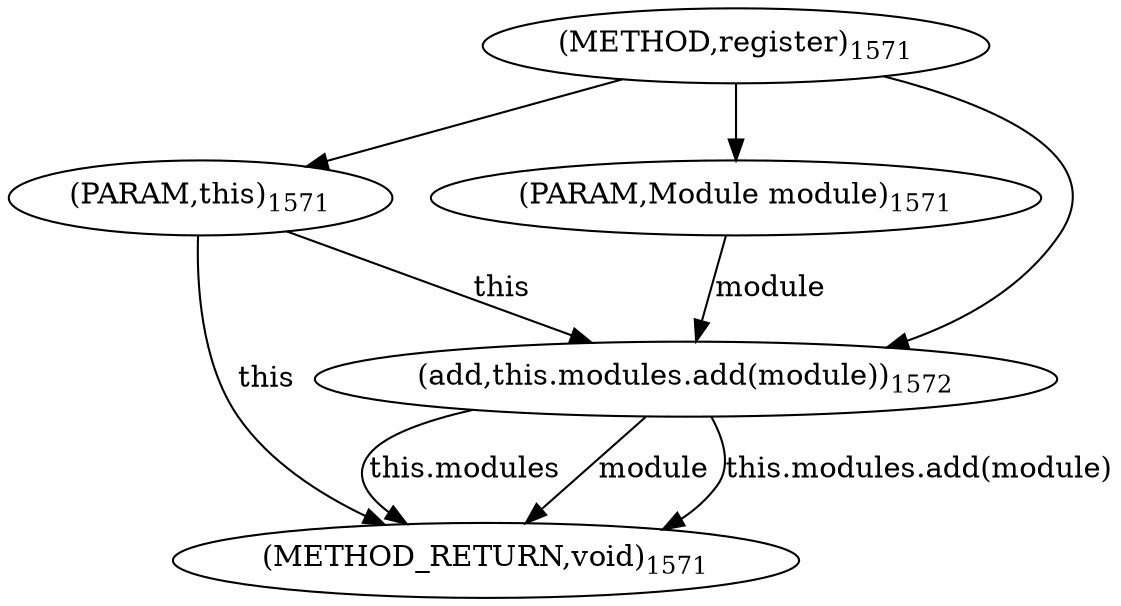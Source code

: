 digraph "register" {  
"4897" [label = <(METHOD,register)<SUB>1571</SUB>> ]
"4906" [label = <(METHOD_RETURN,void)<SUB>1571</SUB>> ]
"108" [label = <(PARAM,this)<SUB>1571</SUB>> ]
"4898" [label = <(PARAM,Module module)<SUB>1571</SUB>> ]
"4900" [label = <(add,this.modules.add(module))<SUB>1572</SUB>> ]
"4900" [label = <(add,this.modules.add(module))<SUB>1572</SUB>> ]
"4900" [label = <(add,this.modules.add(module))<SUB>1572</SUB>> ]
  "108" -> "4906"  [ label = "this"] 
  "4900" -> "4906"  [ label = "this.modules"] 
  "4900" -> "4906"  [ label = "module"] 
  "4900" -> "4906"  [ label = "this.modules.add(module)"] 
  "4897" -> "108" 
  "4897" -> "4898" 
  "108" -> "4900"  [ label = "this"] 
  "4898" -> "4900"  [ label = "module"] 
  "4897" -> "4900" 
}
